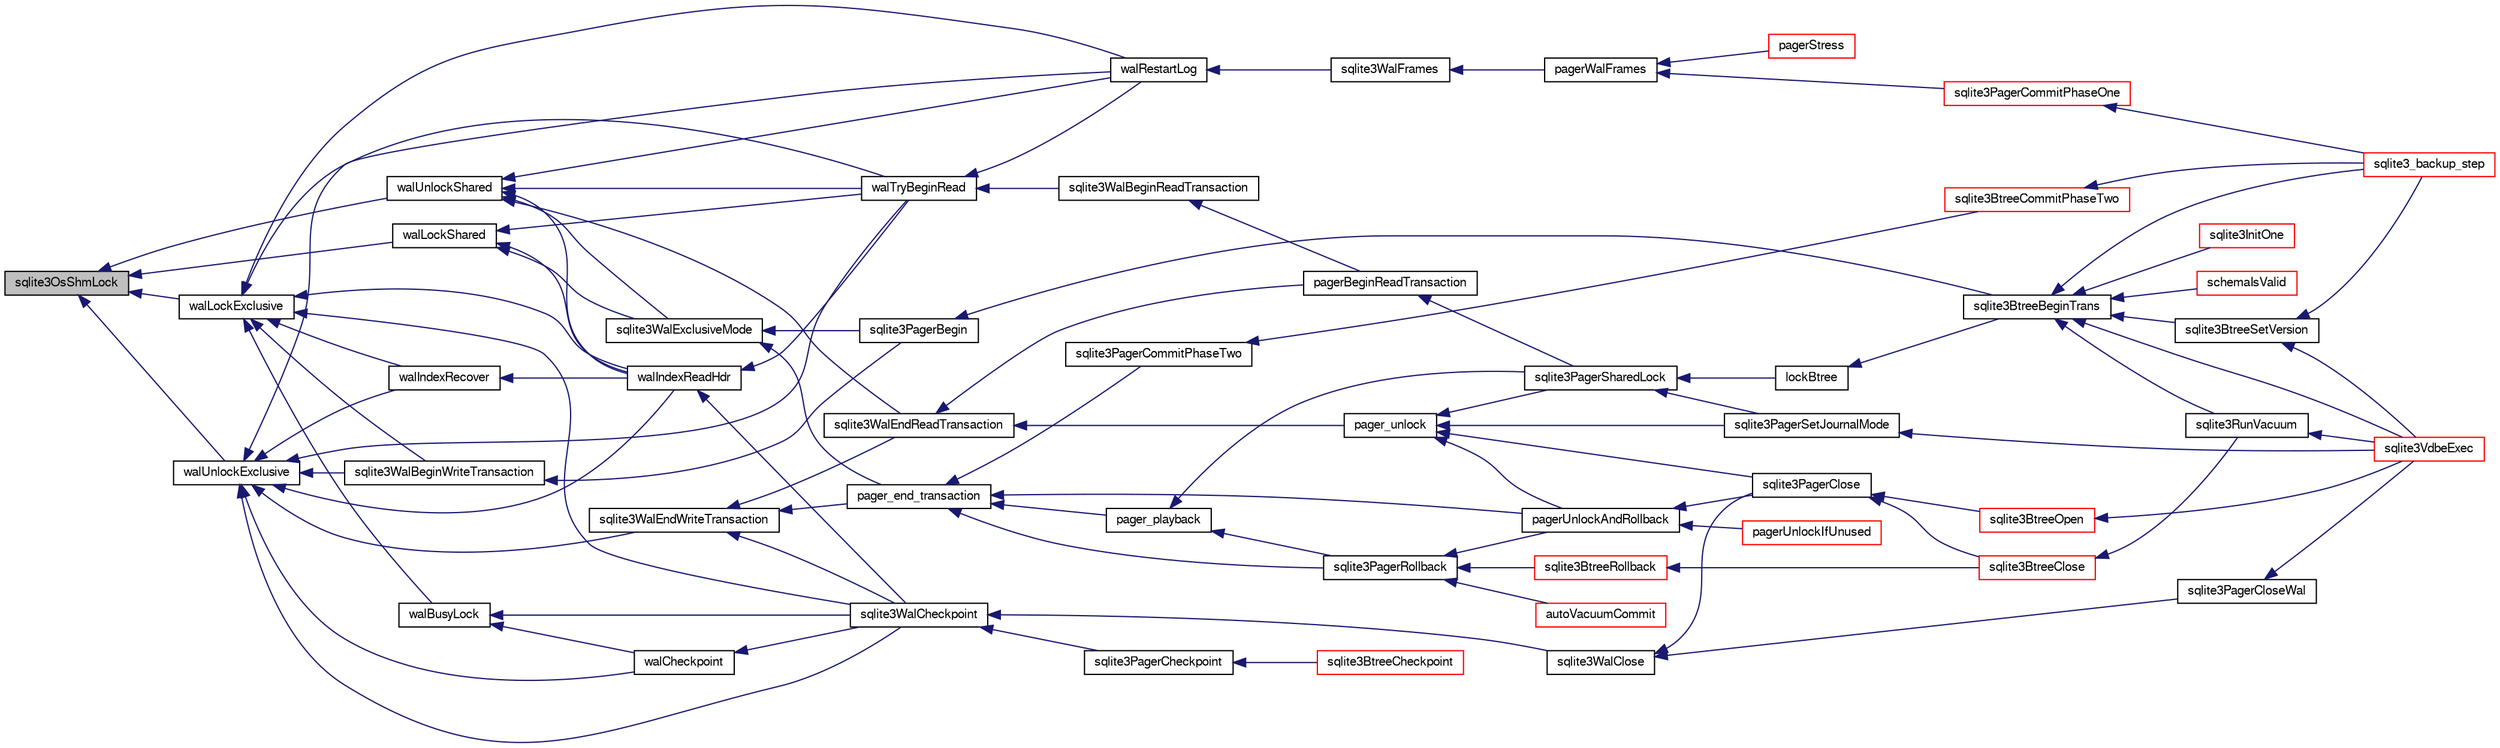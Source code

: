 digraph "sqlite3OsShmLock"
{
  edge [fontname="FreeSans",fontsize="10",labelfontname="FreeSans",labelfontsize="10"];
  node [fontname="FreeSans",fontsize="10",shape=record];
  rankdir="LR";
  Node617762 [label="sqlite3OsShmLock",height=0.2,width=0.4,color="black", fillcolor="grey75", style="filled", fontcolor="black"];
  Node617762 -> Node617763 [dir="back",color="midnightblue",fontsize="10",style="solid",fontname="FreeSans"];
  Node617763 [label="walLockShared",height=0.2,width=0.4,color="black", fillcolor="white", style="filled",URL="$sqlite3_8c.html#aec5e744b83679f0e56ad66abb849a7af"];
  Node617763 -> Node617764 [dir="back",color="midnightblue",fontsize="10",style="solid",fontname="FreeSans"];
  Node617764 [label="walIndexReadHdr",height=0.2,width=0.4,color="black", fillcolor="white", style="filled",URL="$sqlite3_8c.html#a66529e9c71a2bef92c4eb34bdd3a72a2"];
  Node617764 -> Node617765 [dir="back",color="midnightblue",fontsize="10",style="solid",fontname="FreeSans"];
  Node617765 [label="walTryBeginRead",height=0.2,width=0.4,color="black", fillcolor="white", style="filled",URL="$sqlite3_8c.html#a7145b08b2ade973da4b1f5882e2fa21f"];
  Node617765 -> Node617766 [dir="back",color="midnightblue",fontsize="10",style="solid",fontname="FreeSans"];
  Node617766 [label="sqlite3WalBeginReadTransaction",height=0.2,width=0.4,color="black", fillcolor="white", style="filled",URL="$sqlite3_8c.html#a4a23329d9a3206642b307e6d22635f95"];
  Node617766 -> Node617767 [dir="back",color="midnightblue",fontsize="10",style="solid",fontname="FreeSans"];
  Node617767 [label="pagerBeginReadTransaction",height=0.2,width=0.4,color="black", fillcolor="white", style="filled",URL="$sqlite3_8c.html#a4a484b6c404f96050418d965e3cc17a1"];
  Node617767 -> Node617768 [dir="back",color="midnightblue",fontsize="10",style="solid",fontname="FreeSans"];
  Node617768 [label="sqlite3PagerSharedLock",height=0.2,width=0.4,color="black", fillcolor="white", style="filled",URL="$sqlite3_8c.html#a58c197b629fb6eaacf96c7add57c70df"];
  Node617768 -> Node617769 [dir="back",color="midnightblue",fontsize="10",style="solid",fontname="FreeSans"];
  Node617769 [label="sqlite3PagerSetJournalMode",height=0.2,width=0.4,color="black", fillcolor="white", style="filled",URL="$sqlite3_8c.html#afb929a0a4553cda84de16180ddbd09f7"];
  Node617769 -> Node617770 [dir="back",color="midnightblue",fontsize="10",style="solid",fontname="FreeSans"];
  Node617770 [label="sqlite3VdbeExec",height=0.2,width=0.4,color="red", fillcolor="white", style="filled",URL="$sqlite3_8c.html#a8ce40a614bdc56719c4d642b1e4dfb21"];
  Node617768 -> Node618031 [dir="back",color="midnightblue",fontsize="10",style="solid",fontname="FreeSans"];
  Node618031 [label="lockBtree",height=0.2,width=0.4,color="black", fillcolor="white", style="filled",URL="$sqlite3_8c.html#a5b808194d3178be15705a420265cee9d"];
  Node618031 -> Node618032 [dir="back",color="midnightblue",fontsize="10",style="solid",fontname="FreeSans"];
  Node618032 [label="sqlite3BtreeBeginTrans",height=0.2,width=0.4,color="black", fillcolor="white", style="filled",URL="$sqlite3_8c.html#a52d6706df15c67c22aa7d0e290c16bf5"];
  Node618032 -> Node618033 [dir="back",color="midnightblue",fontsize="10",style="solid",fontname="FreeSans"];
  Node618033 [label="sqlite3BtreeSetVersion",height=0.2,width=0.4,color="black", fillcolor="white", style="filled",URL="$sqlite3_8c.html#a2db3061b5c557699a47415ca0342ba01"];
  Node618033 -> Node617983 [dir="back",color="midnightblue",fontsize="10",style="solid",fontname="FreeSans"];
  Node617983 [label="sqlite3_backup_step",height=0.2,width=0.4,color="red", fillcolor="white", style="filled",URL="$sqlite3_8h.html#a1699b75e98d082eebc465a9e64c35269"];
  Node618033 -> Node617770 [dir="back",color="midnightblue",fontsize="10",style="solid",fontname="FreeSans"];
  Node618032 -> Node617983 [dir="back",color="midnightblue",fontsize="10",style="solid",fontname="FreeSans"];
  Node618032 -> Node617770 [dir="back",color="midnightblue",fontsize="10",style="solid",fontname="FreeSans"];
  Node618032 -> Node617796 [dir="back",color="midnightblue",fontsize="10",style="solid",fontname="FreeSans"];
  Node617796 [label="sqlite3InitOne",height=0.2,width=0.4,color="red", fillcolor="white", style="filled",URL="$sqlite3_8c.html#ac4318b25df65269906b0379251fe9b85"];
  Node618032 -> Node617981 [dir="back",color="midnightblue",fontsize="10",style="solid",fontname="FreeSans"];
  Node617981 [label="schemaIsValid",height=0.2,width=0.4,color="red", fillcolor="white", style="filled",URL="$sqlite3_8c.html#a7c466fe28e7ca6f46b8bf72c46d9738d"];
  Node618032 -> Node617956 [dir="back",color="midnightblue",fontsize="10",style="solid",fontname="FreeSans"];
  Node617956 [label="sqlite3RunVacuum",height=0.2,width=0.4,color="black", fillcolor="white", style="filled",URL="$sqlite3_8c.html#a5e83ddc7b3e7e8e79ad5d1fc92de1d2f"];
  Node617956 -> Node617770 [dir="back",color="midnightblue",fontsize="10",style="solid",fontname="FreeSans"];
  Node617765 -> Node618034 [dir="back",color="midnightblue",fontsize="10",style="solid",fontname="FreeSans"];
  Node618034 [label="walRestartLog",height=0.2,width=0.4,color="black", fillcolor="white", style="filled",URL="$sqlite3_8c.html#a12a2a8718a33ce32fc99f83239a4d491"];
  Node618034 -> Node618035 [dir="back",color="midnightblue",fontsize="10",style="solid",fontname="FreeSans"];
  Node618035 [label="sqlite3WalFrames",height=0.2,width=0.4,color="black", fillcolor="white", style="filled",URL="$sqlite3_8c.html#af9606aac275558d3b96c83b2bff2d717"];
  Node618035 -> Node618036 [dir="back",color="midnightblue",fontsize="10",style="solid",fontname="FreeSans"];
  Node618036 [label="pagerWalFrames",height=0.2,width=0.4,color="black", fillcolor="white", style="filled",URL="$sqlite3_8c.html#a1675dba6bfeb50d8aa8a0509103fd004"];
  Node618036 -> Node618037 [dir="back",color="midnightblue",fontsize="10",style="solid",fontname="FreeSans"];
  Node618037 [label="pagerStress",height=0.2,width=0.4,color="red", fillcolor="white", style="filled",URL="$sqlite3_8c.html#abb21a3a371038e9e3e69af0f21a1b386"];
  Node618036 -> Node618045 [dir="back",color="midnightblue",fontsize="10",style="solid",fontname="FreeSans"];
  Node618045 [label="sqlite3PagerCommitPhaseOne",height=0.2,width=0.4,color="red", fillcolor="white", style="filled",URL="$sqlite3_8c.html#a2baf986bff9120486e9acc5951494ea7"];
  Node618045 -> Node617983 [dir="back",color="midnightblue",fontsize="10",style="solid",fontname="FreeSans"];
  Node617764 -> Node618049 [dir="back",color="midnightblue",fontsize="10",style="solid",fontname="FreeSans"];
  Node618049 [label="sqlite3WalCheckpoint",height=0.2,width=0.4,color="black", fillcolor="white", style="filled",URL="$sqlite3_8c.html#a58bec6523fa854142169cdff1fbb8e5f"];
  Node618049 -> Node618050 [dir="back",color="midnightblue",fontsize="10",style="solid",fontname="FreeSans"];
  Node618050 [label="sqlite3PagerCheckpoint",height=0.2,width=0.4,color="black", fillcolor="white", style="filled",URL="$sqlite3_8c.html#a51b879bda409240901c1443161246045"];
  Node618050 -> Node618051 [dir="back",color="midnightblue",fontsize="10",style="solid",fontname="FreeSans"];
  Node618051 [label="sqlite3BtreeCheckpoint",height=0.2,width=0.4,color="red", fillcolor="white", style="filled",URL="$sqlite3_8c.html#a7aa6f5fb12dca5d734397768e90ae119"];
  Node618049 -> Node618057 [dir="back",color="midnightblue",fontsize="10",style="solid",fontname="FreeSans"];
  Node618057 [label="sqlite3WalClose",height=0.2,width=0.4,color="black", fillcolor="white", style="filled",URL="$sqlite3_8c.html#abfd7d36ec6ea41ecb2717dd4c6b0571e"];
  Node618057 -> Node618058 [dir="back",color="midnightblue",fontsize="10",style="solid",fontname="FreeSans"];
  Node618058 [label="sqlite3PagerClose",height=0.2,width=0.4,color="black", fillcolor="white", style="filled",URL="$sqlite3_8c.html#af94b1f96b60689fd09422cce2c85f53f"];
  Node618058 -> Node618039 [dir="back",color="midnightblue",fontsize="10",style="solid",fontname="FreeSans"];
  Node618039 [label="sqlite3BtreeOpen",height=0.2,width=0.4,color="red", fillcolor="white", style="filled",URL="$sqlite3_8c.html#a13dcb44dc34af6ce9d38de9c5aa975f9"];
  Node618039 -> Node617770 [dir="back",color="midnightblue",fontsize="10",style="solid",fontname="FreeSans"];
  Node618058 -> Node618059 [dir="back",color="midnightblue",fontsize="10",style="solid",fontname="FreeSans"];
  Node618059 [label="sqlite3BtreeClose",height=0.2,width=0.4,color="red", fillcolor="white", style="filled",URL="$sqlite3_8c.html#a729b65009b66a99200496b09c124df01"];
  Node618059 -> Node617956 [dir="back",color="midnightblue",fontsize="10",style="solid",fontname="FreeSans"];
  Node618057 -> Node618064 [dir="back",color="midnightblue",fontsize="10",style="solid",fontname="FreeSans"];
  Node618064 [label="sqlite3PagerCloseWal",height=0.2,width=0.4,color="black", fillcolor="white", style="filled",URL="$sqlite3_8c.html#ac62d7d3d29214a7cad25fdd88e7c7a74"];
  Node618064 -> Node617770 [dir="back",color="midnightblue",fontsize="10",style="solid",fontname="FreeSans"];
  Node617763 -> Node617765 [dir="back",color="midnightblue",fontsize="10",style="solid",fontname="FreeSans"];
  Node617763 -> Node618065 [dir="back",color="midnightblue",fontsize="10",style="solid",fontname="FreeSans"];
  Node618065 [label="sqlite3WalExclusiveMode",height=0.2,width=0.4,color="black", fillcolor="white", style="filled",URL="$sqlite3_8c.html#a1ca342ad565c5ae8dd3685e3aa0b731e"];
  Node618065 -> Node618066 [dir="back",color="midnightblue",fontsize="10",style="solid",fontname="FreeSans"];
  Node618066 [label="pager_end_transaction",height=0.2,width=0.4,color="black", fillcolor="white", style="filled",URL="$sqlite3_8c.html#a0814e2cfab386b1e3ba74528870339fe"];
  Node618066 -> Node618067 [dir="back",color="midnightblue",fontsize="10",style="solid",fontname="FreeSans"];
  Node618067 [label="pagerUnlockAndRollback",height=0.2,width=0.4,color="black", fillcolor="white", style="filled",URL="$sqlite3_8c.html#a02d96b7bf62c3b13ba905d168914518c"];
  Node618067 -> Node618058 [dir="back",color="midnightblue",fontsize="10",style="solid",fontname="FreeSans"];
  Node618067 -> Node618068 [dir="back",color="midnightblue",fontsize="10",style="solid",fontname="FreeSans"];
  Node618068 [label="pagerUnlockIfUnused",height=0.2,width=0.4,color="red", fillcolor="white", style="filled",URL="$sqlite3_8c.html#abf547f4276efb6f10262f7fde1e4d065"];
  Node618066 -> Node618071 [dir="back",color="midnightblue",fontsize="10",style="solid",fontname="FreeSans"];
  Node618071 [label="pager_playback",height=0.2,width=0.4,color="black", fillcolor="white", style="filled",URL="$sqlite3_8c.html#a9d9a750a9fc76eb4b668c8a16b164a65"];
  Node618071 -> Node617768 [dir="back",color="midnightblue",fontsize="10",style="solid",fontname="FreeSans"];
  Node618071 -> Node618072 [dir="back",color="midnightblue",fontsize="10",style="solid",fontname="FreeSans"];
  Node618072 [label="sqlite3PagerRollback",height=0.2,width=0.4,color="black", fillcolor="white", style="filled",URL="$sqlite3_8c.html#afdd2ecbb97b7a716892ff6bd10c7dfd0"];
  Node618072 -> Node618067 [dir="back",color="midnightblue",fontsize="10",style="solid",fontname="FreeSans"];
  Node618072 -> Node618073 [dir="back",color="midnightblue",fontsize="10",style="solid",fontname="FreeSans"];
  Node618073 [label="autoVacuumCommit",height=0.2,width=0.4,color="red", fillcolor="white", style="filled",URL="$sqlite3_8c.html#a809d22c6311135ae3048adf41febaef0"];
  Node618072 -> Node618074 [dir="back",color="midnightblue",fontsize="10",style="solid",fontname="FreeSans"];
  Node618074 [label="sqlite3BtreeRollback",height=0.2,width=0.4,color="red", fillcolor="white", style="filled",URL="$sqlite3_8c.html#a317473acdafdd688385c8954f09de186"];
  Node618074 -> Node618059 [dir="back",color="midnightblue",fontsize="10",style="solid",fontname="FreeSans"];
  Node618066 -> Node618166 [dir="back",color="midnightblue",fontsize="10",style="solid",fontname="FreeSans"];
  Node618166 [label="sqlite3PagerCommitPhaseTwo",height=0.2,width=0.4,color="black", fillcolor="white", style="filled",URL="$sqlite3_8c.html#a18af1df44bbc3ae598f0559f6fc5861e"];
  Node618166 -> Node618160 [dir="back",color="midnightblue",fontsize="10",style="solid",fontname="FreeSans"];
  Node618160 [label="sqlite3BtreeCommitPhaseTwo",height=0.2,width=0.4,color="red", fillcolor="white", style="filled",URL="$sqlite3_8c.html#a84764f43cb4ca50bcac1fc674e8d6dd9"];
  Node618160 -> Node617983 [dir="back",color="midnightblue",fontsize="10",style="solid",fontname="FreeSans"];
  Node618066 -> Node618072 [dir="back",color="midnightblue",fontsize="10",style="solid",fontname="FreeSans"];
  Node618065 -> Node618167 [dir="back",color="midnightblue",fontsize="10",style="solid",fontname="FreeSans"];
  Node618167 [label="sqlite3PagerBegin",height=0.2,width=0.4,color="black", fillcolor="white", style="filled",URL="$sqlite3_8c.html#a693d0ab5cecd4a8001da6fa21f44d99e"];
  Node618167 -> Node618032 [dir="back",color="midnightblue",fontsize="10",style="solid",fontname="FreeSans"];
  Node617762 -> Node618168 [dir="back",color="midnightblue",fontsize="10",style="solid",fontname="FreeSans"];
  Node618168 [label="walUnlockShared",height=0.2,width=0.4,color="black", fillcolor="white", style="filled",URL="$sqlite3_8c.html#a766d6112d5beb2d9a4fb6e007b591514"];
  Node618168 -> Node617764 [dir="back",color="midnightblue",fontsize="10",style="solid",fontname="FreeSans"];
  Node618168 -> Node617765 [dir="back",color="midnightblue",fontsize="10",style="solid",fontname="FreeSans"];
  Node618168 -> Node618169 [dir="back",color="midnightblue",fontsize="10",style="solid",fontname="FreeSans"];
  Node618169 [label="sqlite3WalEndReadTransaction",height=0.2,width=0.4,color="black", fillcolor="white", style="filled",URL="$sqlite3_8c.html#a2d0ec4393370b11b4db7d9836d38eb40"];
  Node618169 -> Node618170 [dir="back",color="midnightblue",fontsize="10",style="solid",fontname="FreeSans"];
  Node618170 [label="pager_unlock",height=0.2,width=0.4,color="black", fillcolor="white", style="filled",URL="$sqlite3_8c.html#a5b54bd09bd76fa68eb6310fbf9bbaf20"];
  Node618170 -> Node618067 [dir="back",color="midnightblue",fontsize="10",style="solid",fontname="FreeSans"];
  Node618170 -> Node618058 [dir="back",color="midnightblue",fontsize="10",style="solid",fontname="FreeSans"];
  Node618170 -> Node617768 [dir="back",color="midnightblue",fontsize="10",style="solid",fontname="FreeSans"];
  Node618170 -> Node617769 [dir="back",color="midnightblue",fontsize="10",style="solid",fontname="FreeSans"];
  Node618169 -> Node617767 [dir="back",color="midnightblue",fontsize="10",style="solid",fontname="FreeSans"];
  Node618168 -> Node618034 [dir="back",color="midnightblue",fontsize="10",style="solid",fontname="FreeSans"];
  Node618168 -> Node618065 [dir="back",color="midnightblue",fontsize="10",style="solid",fontname="FreeSans"];
  Node617762 -> Node618171 [dir="back",color="midnightblue",fontsize="10",style="solid",fontname="FreeSans"];
  Node618171 [label="walLockExclusive",height=0.2,width=0.4,color="black", fillcolor="white", style="filled",URL="$sqlite3_8c.html#a4625e58ad3fd85c21cf16275c458f154"];
  Node618171 -> Node618172 [dir="back",color="midnightblue",fontsize="10",style="solid",fontname="FreeSans"];
  Node618172 [label="walIndexRecover",height=0.2,width=0.4,color="black", fillcolor="white", style="filled",URL="$sqlite3_8c.html#ab4ee99f3710323acbeb6c495dd18d205"];
  Node618172 -> Node617764 [dir="back",color="midnightblue",fontsize="10",style="solid",fontname="FreeSans"];
  Node618171 -> Node618173 [dir="back",color="midnightblue",fontsize="10",style="solid",fontname="FreeSans"];
  Node618173 [label="walBusyLock",height=0.2,width=0.4,color="black", fillcolor="white", style="filled",URL="$sqlite3_8c.html#aa426009cc537920a139e31265c108e2a"];
  Node618173 -> Node618174 [dir="back",color="midnightblue",fontsize="10",style="solid",fontname="FreeSans"];
  Node618174 [label="walCheckpoint",height=0.2,width=0.4,color="black", fillcolor="white", style="filled",URL="$sqlite3_8c.html#ab5245070ab67db40291c71c4991aa317"];
  Node618174 -> Node618049 [dir="back",color="midnightblue",fontsize="10",style="solid",fontname="FreeSans"];
  Node618173 -> Node618049 [dir="back",color="midnightblue",fontsize="10",style="solid",fontname="FreeSans"];
  Node618171 -> Node617764 [dir="back",color="midnightblue",fontsize="10",style="solid",fontname="FreeSans"];
  Node618171 -> Node617765 [dir="back",color="midnightblue",fontsize="10",style="solid",fontname="FreeSans"];
  Node618171 -> Node618175 [dir="back",color="midnightblue",fontsize="10",style="solid",fontname="FreeSans"];
  Node618175 [label="sqlite3WalBeginWriteTransaction",height=0.2,width=0.4,color="black", fillcolor="white", style="filled",URL="$sqlite3_8c.html#a20c2ba1dcfe4c635dd2946f25af7a9f8"];
  Node618175 -> Node618167 [dir="back",color="midnightblue",fontsize="10",style="solid",fontname="FreeSans"];
  Node618171 -> Node618034 [dir="back",color="midnightblue",fontsize="10",style="solid",fontname="FreeSans"];
  Node618171 -> Node618049 [dir="back",color="midnightblue",fontsize="10",style="solid",fontname="FreeSans"];
  Node617762 -> Node618176 [dir="back",color="midnightblue",fontsize="10",style="solid",fontname="FreeSans"];
  Node618176 [label="walUnlockExclusive",height=0.2,width=0.4,color="black", fillcolor="white", style="filled",URL="$sqlite3_8c.html#a7ef6fcadaaeb9b36d1b9eaaf7e8f3311"];
  Node618176 -> Node618172 [dir="back",color="midnightblue",fontsize="10",style="solid",fontname="FreeSans"];
  Node618176 -> Node618174 [dir="back",color="midnightblue",fontsize="10",style="solid",fontname="FreeSans"];
  Node618176 -> Node617764 [dir="back",color="midnightblue",fontsize="10",style="solid",fontname="FreeSans"];
  Node618176 -> Node617765 [dir="back",color="midnightblue",fontsize="10",style="solid",fontname="FreeSans"];
  Node618176 -> Node618175 [dir="back",color="midnightblue",fontsize="10",style="solid",fontname="FreeSans"];
  Node618176 -> Node618177 [dir="back",color="midnightblue",fontsize="10",style="solid",fontname="FreeSans"];
  Node618177 [label="sqlite3WalEndWriteTransaction",height=0.2,width=0.4,color="black", fillcolor="white", style="filled",URL="$sqlite3_8c.html#a0ae58a14b40600fb21130cc4d595acc9"];
  Node618177 -> Node618066 [dir="back",color="midnightblue",fontsize="10",style="solid",fontname="FreeSans"];
  Node618177 -> Node618169 [dir="back",color="midnightblue",fontsize="10",style="solid",fontname="FreeSans"];
  Node618177 -> Node618049 [dir="back",color="midnightblue",fontsize="10",style="solid",fontname="FreeSans"];
  Node618176 -> Node618034 [dir="back",color="midnightblue",fontsize="10",style="solid",fontname="FreeSans"];
  Node618176 -> Node618049 [dir="back",color="midnightblue",fontsize="10",style="solid",fontname="FreeSans"];
}
